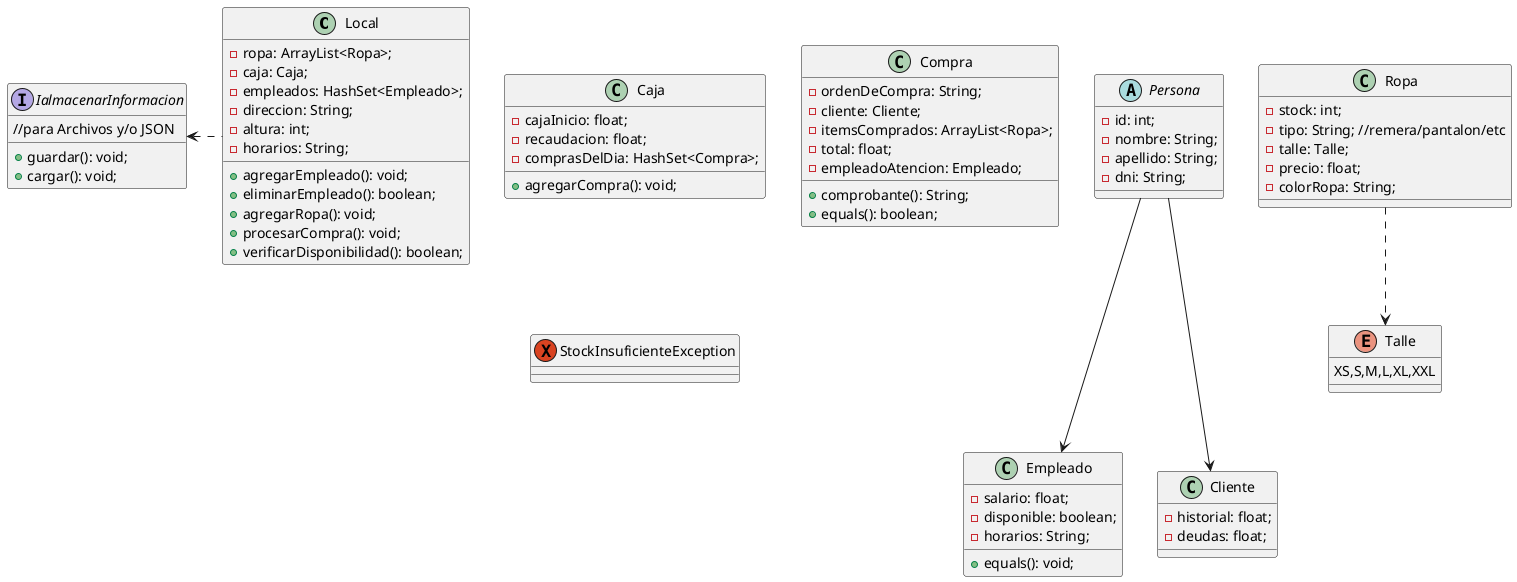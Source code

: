 @startuml

Local.left>IalmacenarInformacion

Persona --->Empleado

Persona --->Cliente

Ropa..>Talle



class Local {
-ropa: ArrayList<Ropa>;
-caja: Caja;
-empleados: HashSet<Empleado>;
-direccion: String;
-altura: int;
-horarios: String;
+agregarEmpleado(): void;
+eliminarEmpleado(): boolean;
+agregarRopa(): void;
+procesarCompra(): void;
+verificarDisponibilidad(): boolean;
}
class Ropa {
-stock: int;
-tipo: String; //remera/pantalon/etc
-talle: Talle;
-precio: float;
-colorRopa: String;
}
abstract class Persona{
-id: int;
-nombre: String;
-apellido: String;
-dni: String;
}
class Empleado{
-salario: float;
-disponible: boolean;
-horarios: String;
+equals(): void;
}
class Cliente{
-historial: float;
-deudas: float;

}
class Caja{
-cajaInicio: float;
-recaudacion: float;
-comprasDelDia: HashSet<Compra>;
+agregarCompra(): void;
}

class Compra {
-ordenDeCompra: String;
-cliente: Cliente;
-itemsComprados: ArrayList<Ropa>;
-total: float;
-empleadoAtencion: Empleado;
+comprobante(): String;
+equals(): boolean;
}

enum Talle {
XS,S,M,L,XL,XXL
}
interface IalmacenarInformacion {
//para Archivos y/o JSON
+guardar(): void;
+cargar(): void;
}

exception StockInsuficienteException{

}





@enduml